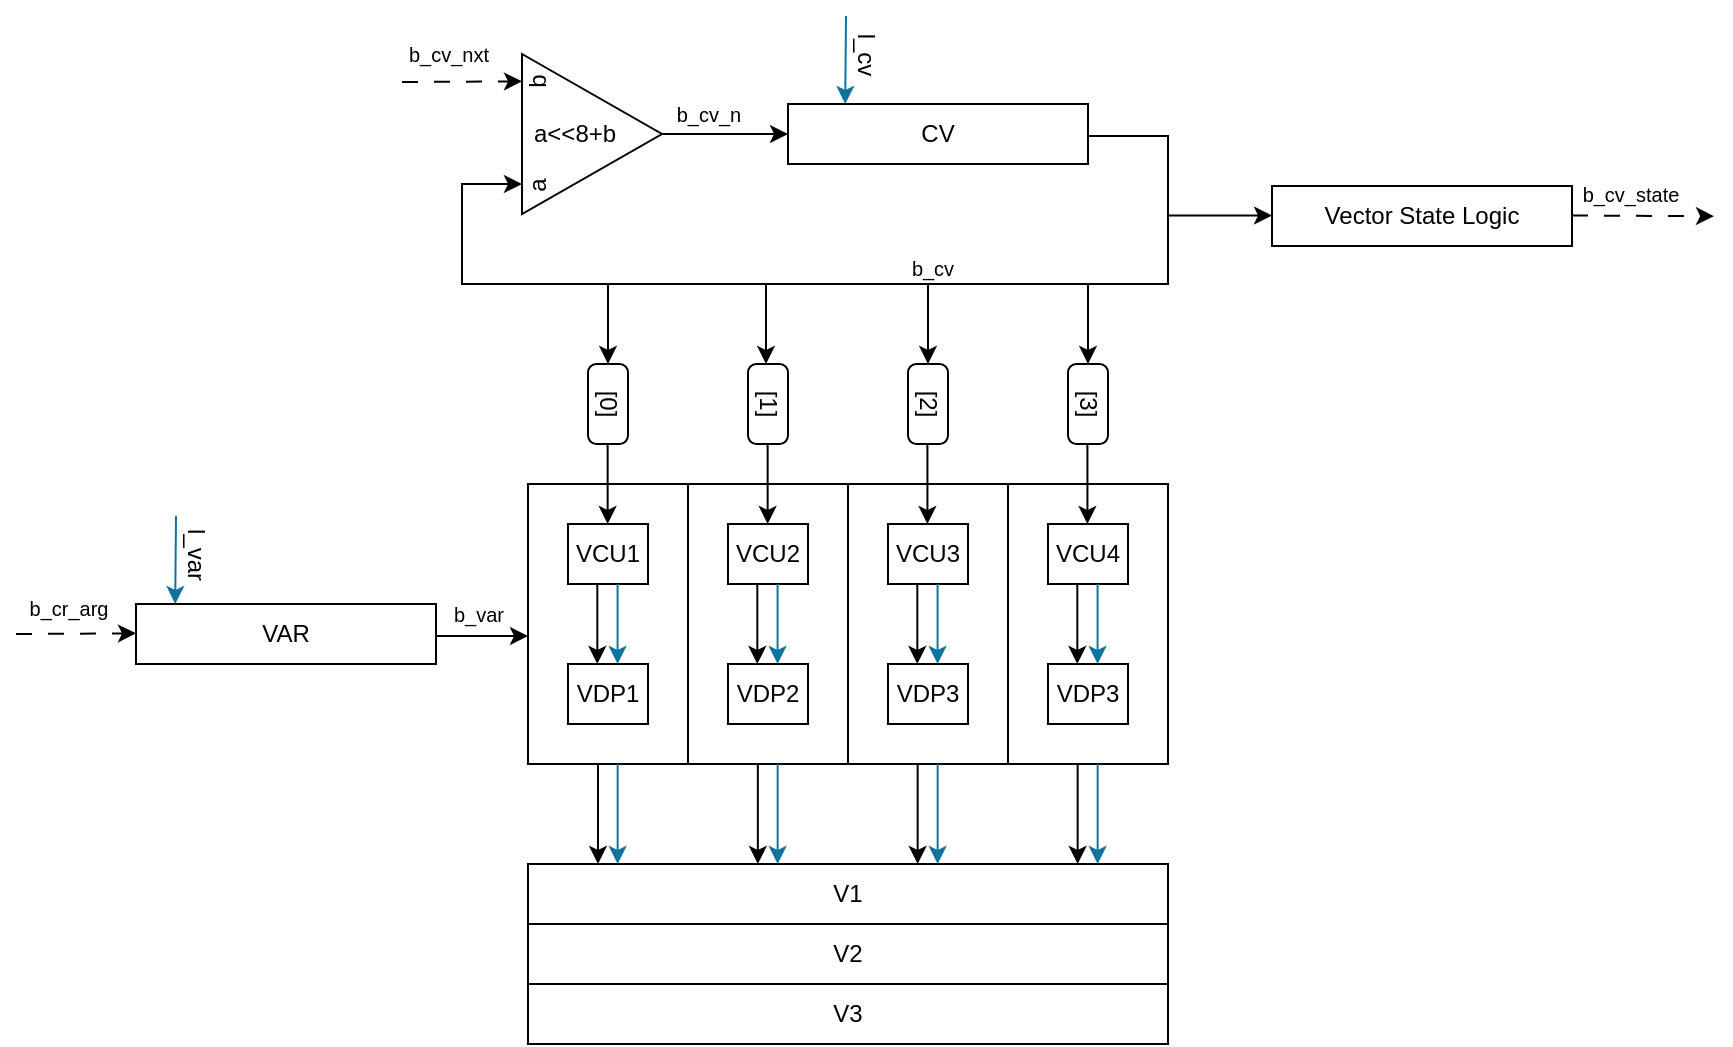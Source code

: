 <mxfile version="27.1.6">
  <diagram name="Страница — 1" id="LpHe3KDP8Z77FQkUrYrB">
    <mxGraphModel dx="2253" dy="751" grid="1" gridSize="10" guides="1" tooltips="1" connect="1" arrows="1" fold="1" page="1" pageScale="1" pageWidth="827" pageHeight="1169" math="0" shadow="0">
      <root>
        <mxCell id="0" />
        <mxCell id="1" parent="0" />
        <mxCell id="Z9-G-GGBYJeWqv8jU9CO-9" value="" style="rounded=0;whiteSpace=wrap;html=1;fillColor=none;" parent="1" vertex="1">
          <mxGeometry x="450" y="324" width="80" height="140" as="geometry" />
        </mxCell>
        <mxCell id="Z9-G-GGBYJeWqv8jU9CO-10" value="" style="rounded=0;whiteSpace=wrap;html=1;fillColor=none;" parent="1" vertex="1">
          <mxGeometry x="370" y="324" width="80" height="140" as="geometry" />
        </mxCell>
        <mxCell id="Z9-G-GGBYJeWqv8jU9CO-11" value="" style="rounded=0;whiteSpace=wrap;html=1;fillColor=none;" parent="1" vertex="1">
          <mxGeometry x="290" y="324" width="80" height="140" as="geometry" />
        </mxCell>
        <mxCell id="Z9-G-GGBYJeWqv8jU9CO-12" value="" style="rounded=0;whiteSpace=wrap;html=1;fillColor=none;" parent="1" vertex="1">
          <mxGeometry x="210" y="324" width="80" height="140" as="geometry" />
        </mxCell>
        <mxCell id="yZ-eCF2MLiVQnm3Lw3vG-1" value="V1" style="rounded=0;whiteSpace=wrap;html=1;rotation=0;" parent="1" vertex="1">
          <mxGeometry x="210" y="514" width="320" height="30" as="geometry" />
        </mxCell>
        <mxCell id="yZ-eCF2MLiVQnm3Lw3vG-2" value="V2" style="rounded=0;whiteSpace=wrap;html=1;rotation=0;" parent="1" vertex="1">
          <mxGeometry x="210" y="544" width="320" height="30" as="geometry" />
        </mxCell>
        <mxCell id="yZ-eCF2MLiVQnm3Lw3vG-3" value="V3" style="rounded=0;whiteSpace=wrap;html=1;rotation=0;" parent="1" vertex="1">
          <mxGeometry x="210" y="574" width="320" height="30" as="geometry" />
        </mxCell>
        <mxCell id="FnE4dlqL3HNTTlm_Iswo-1" value="CV" style="rounded=0;whiteSpace=wrap;html=1;rotation=0;" parent="1" vertex="1">
          <mxGeometry x="340" y="134" width="150" height="30" as="geometry" />
        </mxCell>
        <mxCell id="FnE4dlqL3HNTTlm_Iswo-6" value="" style="endArrow=classic;html=1;rounded=0;" parent="1" edge="1">
          <mxGeometry width="50" height="50" relative="1" as="geometry">
            <mxPoint x="250.0" y="224" as="sourcePoint" />
            <mxPoint x="250.0" y="264" as="targetPoint" />
          </mxGeometry>
        </mxCell>
        <mxCell id="FnE4dlqL3HNTTlm_Iswo-17" value="" style="endArrow=classic;html=1;rounded=0;startFill=0;sourcePerimeterSpacing=0;targetPerimeterSpacing=0;endFill=1;" parent="1" edge="1">
          <mxGeometry width="50" height="50" relative="1" as="geometry">
            <mxPoint x="490" y="150" as="sourcePoint" />
            <mxPoint x="207" y="174" as="targetPoint" />
            <Array as="points">
              <mxPoint x="530" y="150" />
              <mxPoint x="530" y="224" />
              <mxPoint x="177" y="224" />
              <mxPoint x="177" y="174" />
            </Array>
          </mxGeometry>
        </mxCell>
        <mxCell id="FnE4dlqL3HNTTlm_Iswo-18" value="&lt;font style=&quot;font-size: 10px;&quot;&gt;b_cv&lt;/font&gt;" style="text;html=1;align=center;verticalAlign=middle;resizable=0;points=[];autosize=1;strokeColor=none;fillColor=none;rotation=0;flipH=1;" parent="1" vertex="1">
          <mxGeometry x="392" y="201" width="40" height="30" as="geometry" />
        </mxCell>
        <mxCell id="FnE4dlqL3HNTTlm_Iswo-25" value="" style="endArrow=classic;html=1;rounded=0;" parent="1" edge="1">
          <mxGeometry width="50" height="50" relative="1" as="geometry">
            <mxPoint x="277" y="149" as="sourcePoint" />
            <mxPoint x="340" y="149" as="targetPoint" />
          </mxGeometry>
        </mxCell>
        <mxCell id="FnE4dlqL3HNTTlm_Iswo-26" value="a&amp;lt;&amp;lt;8+b" style="triangle;whiteSpace=wrap;html=1;align=left;spacingLeft=4;" parent="1" vertex="1">
          <mxGeometry x="207" y="109" width="70" height="80" as="geometry" />
        </mxCell>
        <mxCell id="FnE4dlqL3HNTTlm_Iswo-27" value="a" style="text;html=1;align=center;verticalAlign=middle;resizable=0;points=[];autosize=1;strokeColor=none;fillColor=none;rotation=-90;" parent="1" vertex="1">
          <mxGeometry x="200" y="160" width="30" height="30" as="geometry" />
        </mxCell>
        <mxCell id="FnE4dlqL3HNTTlm_Iswo-28" value="b" style="text;html=1;align=center;verticalAlign=middle;resizable=0;points=[];autosize=1;strokeColor=none;fillColor=none;rotation=-90;" parent="1" vertex="1">
          <mxGeometry x="200" y="108" width="30" height="30" as="geometry" />
        </mxCell>
        <mxCell id="FnE4dlqL3HNTTlm_Iswo-29" value="" style="endArrow=classic;html=1;rounded=0;dashed=1;dashPattern=8 8;" parent="1" edge="1">
          <mxGeometry width="50" height="50" relative="1" as="geometry">
            <mxPoint x="147" y="123" as="sourcePoint" />
            <mxPoint x="207" y="122.66" as="targetPoint" />
          </mxGeometry>
        </mxCell>
        <mxCell id="FnE4dlqL3HNTTlm_Iswo-30" value="&lt;font style=&quot;font-size: 10px;&quot;&gt;b_cv_nxt&lt;/font&gt;" style="text;html=1;align=center;verticalAlign=middle;resizable=0;points=[];autosize=1;strokeColor=none;fillColor=none;rotation=0;flipH=1;" parent="1" vertex="1">
          <mxGeometry x="140" y="94" width="60" height="30" as="geometry" />
        </mxCell>
        <mxCell id="FnE4dlqL3HNTTlm_Iswo-31" value="&lt;font style=&quot;font-size: 10px;&quot;&gt;b_cv_n&lt;/font&gt;" style="text;html=1;align=center;verticalAlign=middle;resizable=0;points=[];autosize=1;strokeColor=none;fillColor=none;rotation=0;flipH=1;" parent="1" vertex="1">
          <mxGeometry x="270" y="124" width="60" height="30" as="geometry" />
        </mxCell>
        <mxCell id="FnE4dlqL3HNTTlm_Iswo-32" value="Vector State Logic" style="rounded=0;whiteSpace=wrap;html=1;rotation=0;" parent="1" vertex="1">
          <mxGeometry x="582" y="175" width="150" height="30" as="geometry" />
        </mxCell>
        <mxCell id="FnE4dlqL3HNTTlm_Iswo-33" value="" style="endArrow=classic;html=1;rounded=0;dashed=1;dashPattern=8 8;" parent="1" edge="1">
          <mxGeometry width="50" height="50" relative="1" as="geometry">
            <mxPoint x="732" y="189.76" as="sourcePoint" />
            <mxPoint x="803" y="190.1" as="targetPoint" />
          </mxGeometry>
        </mxCell>
        <mxCell id="FnE4dlqL3HNTTlm_Iswo-34" value="&lt;font style=&quot;font-size: 10px;&quot;&gt;b_cv_state&lt;/font&gt;" style="text;html=1;align=center;verticalAlign=middle;resizable=0;points=[];autosize=1;strokeColor=none;fillColor=none;rotation=0;flipH=1;" parent="1" vertex="1">
          <mxGeometry x="726" y="164" width="70" height="30" as="geometry" />
        </mxCell>
        <mxCell id="FnE4dlqL3HNTTlm_Iswo-36" value="" style="endArrow=classic;html=1;rounded=0;" parent="1" edge="1">
          <mxGeometry width="50" height="50" relative="1" as="geometry">
            <mxPoint x="530" y="189.76" as="sourcePoint" />
            <mxPoint x="582" y="189.76" as="targetPoint" />
          </mxGeometry>
        </mxCell>
        <mxCell id="FnE4dlqL3HNTTlm_Iswo-37" value="" style="endArrow=classic;html=1;rounded=0;" parent="1" edge="1">
          <mxGeometry width="50" height="50" relative="1" as="geometry">
            <mxPoint x="329" y="224" as="sourcePoint" />
            <mxPoint x="329" y="264" as="targetPoint" />
          </mxGeometry>
        </mxCell>
        <mxCell id="FnE4dlqL3HNTTlm_Iswo-38" value="" style="endArrow=classic;html=1;rounded=0;" parent="1" edge="1">
          <mxGeometry width="50" height="50" relative="1" as="geometry">
            <mxPoint x="410" y="224" as="sourcePoint" />
            <mxPoint x="410" y="264" as="targetPoint" />
          </mxGeometry>
        </mxCell>
        <mxCell id="FnE4dlqL3HNTTlm_Iswo-39" value="" style="endArrow=classic;html=1;rounded=0;" parent="1" edge="1">
          <mxGeometry width="50" height="50" relative="1" as="geometry">
            <mxPoint x="490" y="224" as="sourcePoint" />
            <mxPoint x="490" y="264" as="targetPoint" />
          </mxGeometry>
        </mxCell>
        <mxCell id="FnE4dlqL3HNTTlm_Iswo-40" value="[0]" style="rounded=1;whiteSpace=wrap;html=1;arcSize=21;rotation=90;" parent="1" vertex="1">
          <mxGeometry x="230" y="274" width="40" height="20" as="geometry" />
        </mxCell>
        <mxCell id="FnE4dlqL3HNTTlm_Iswo-41" value="[1]" style="rounded=1;whiteSpace=wrap;html=1;arcSize=21;rotation=90;" parent="1" vertex="1">
          <mxGeometry x="310" y="274" width="40" height="20" as="geometry" />
        </mxCell>
        <mxCell id="FnE4dlqL3HNTTlm_Iswo-42" value="[2]" style="rounded=1;whiteSpace=wrap;html=1;arcSize=21;rotation=90;" parent="1" vertex="1">
          <mxGeometry x="390" y="274" width="40" height="20" as="geometry" />
        </mxCell>
        <mxCell id="FnE4dlqL3HNTTlm_Iswo-43" value="[3]" style="rounded=1;whiteSpace=wrap;html=1;arcSize=21;rotation=90;" parent="1" vertex="1">
          <mxGeometry x="470" y="274" width="40" height="20" as="geometry" />
        </mxCell>
        <mxCell id="FnE4dlqL3HNTTlm_Iswo-44" value="VCU1" style="rounded=0;whiteSpace=wrap;html=1;rotation=0;" parent="1" vertex="1">
          <mxGeometry x="230" y="344" width="40" height="30" as="geometry" />
        </mxCell>
        <mxCell id="FnE4dlqL3HNTTlm_Iswo-45" value="VCU2" style="rounded=0;whiteSpace=wrap;html=1;rotation=0;" parent="1" vertex="1">
          <mxGeometry x="310" y="344" width="40" height="30" as="geometry" />
        </mxCell>
        <mxCell id="FnE4dlqL3HNTTlm_Iswo-46" value="" style="endArrow=classic;html=1;rounded=0;" parent="1" edge="1">
          <mxGeometry width="50" height="50" relative="1" as="geometry">
            <mxPoint x="249.83" y="304" as="sourcePoint" />
            <mxPoint x="249.83" y="344" as="targetPoint" />
          </mxGeometry>
        </mxCell>
        <mxCell id="FnE4dlqL3HNTTlm_Iswo-47" value="" style="endArrow=classic;html=1;rounded=0;" parent="1" edge="1">
          <mxGeometry width="50" height="50" relative="1" as="geometry">
            <mxPoint x="329.83" y="304" as="sourcePoint" />
            <mxPoint x="329.83" y="344" as="targetPoint" />
          </mxGeometry>
        </mxCell>
        <mxCell id="FnE4dlqL3HNTTlm_Iswo-48" value="" style="endArrow=classic;html=1;rounded=0;" parent="1" edge="1">
          <mxGeometry width="50" height="50" relative="1" as="geometry">
            <mxPoint x="409.71" y="304" as="sourcePoint" />
            <mxPoint x="409.71" y="344" as="targetPoint" />
          </mxGeometry>
        </mxCell>
        <mxCell id="FnE4dlqL3HNTTlm_Iswo-49" value="VCU3" style="rounded=0;whiteSpace=wrap;html=1;rotation=0;" parent="1" vertex="1">
          <mxGeometry x="390" y="344" width="40" height="30" as="geometry" />
        </mxCell>
        <mxCell id="FnE4dlqL3HNTTlm_Iswo-51" value="" style="endArrow=classic;html=1;rounded=0;" parent="1" edge="1">
          <mxGeometry width="50" height="50" relative="1" as="geometry">
            <mxPoint x="489.71" y="304" as="sourcePoint" />
            <mxPoint x="489.71" y="344" as="targetPoint" />
          </mxGeometry>
        </mxCell>
        <mxCell id="FnE4dlqL3HNTTlm_Iswo-52" value="VCU4" style="rounded=0;whiteSpace=wrap;html=1;rotation=0;" parent="1" vertex="1">
          <mxGeometry x="470" y="344" width="40" height="30" as="geometry" />
        </mxCell>
        <mxCell id="Z9-G-GGBYJeWqv8jU9CO-1" value="VDP1" style="rounded=0;whiteSpace=wrap;html=1;rotation=0;" parent="1" vertex="1">
          <mxGeometry x="230" y="414" width="40" height="30" as="geometry" />
        </mxCell>
        <mxCell id="Z9-G-GGBYJeWqv8jU9CO-2" value="VDP2" style="rounded=0;whiteSpace=wrap;html=1;rotation=0;" parent="1" vertex="1">
          <mxGeometry x="310" y="414" width="40" height="30" as="geometry" />
        </mxCell>
        <mxCell id="Z9-G-GGBYJeWqv8jU9CO-3" value="VDP3" style="rounded=0;whiteSpace=wrap;html=1;rotation=0;" parent="1" vertex="1">
          <mxGeometry x="390" y="414" width="40" height="30" as="geometry" />
        </mxCell>
        <mxCell id="Z9-G-GGBYJeWqv8jU9CO-4" value="" style="endArrow=classic;html=1;rounded=0;" parent="1" edge="1">
          <mxGeometry width="50" height="50" relative="1" as="geometry">
            <mxPoint x="244.66" y="374" as="sourcePoint" />
            <mxPoint x="244.66" y="414" as="targetPoint" />
          </mxGeometry>
        </mxCell>
        <mxCell id="Z9-G-GGBYJeWqv8jU9CO-5" value="" style="endArrow=classic;html=1;rounded=0;" parent="1" edge="1">
          <mxGeometry width="50" height="50" relative="1" as="geometry">
            <mxPoint x="324.66" y="374" as="sourcePoint" />
            <mxPoint x="324.66" y="414" as="targetPoint" />
          </mxGeometry>
        </mxCell>
        <mxCell id="Z9-G-GGBYJeWqv8jU9CO-6" value="" style="endArrow=classic;html=1;rounded=0;" parent="1" edge="1">
          <mxGeometry width="50" height="50" relative="1" as="geometry">
            <mxPoint x="404.66" y="374" as="sourcePoint" />
            <mxPoint x="404.66" y="414" as="targetPoint" />
          </mxGeometry>
        </mxCell>
        <mxCell id="Z9-G-GGBYJeWqv8jU9CO-7" value="VDP3" style="rounded=0;whiteSpace=wrap;html=1;rotation=0;" parent="1" vertex="1">
          <mxGeometry x="470" y="414" width="40" height="30" as="geometry" />
        </mxCell>
        <mxCell id="Z9-G-GGBYJeWqv8jU9CO-8" value="" style="endArrow=classic;html=1;rounded=0;" parent="1" edge="1">
          <mxGeometry width="50" height="50" relative="1" as="geometry">
            <mxPoint x="484.66" y="374" as="sourcePoint" />
            <mxPoint x="484.66" y="414" as="targetPoint" />
          </mxGeometry>
        </mxCell>
        <mxCell id="Z9-G-GGBYJeWqv8jU9CO-13" value="" style="endArrow=classic;html=1;rounded=0;" parent="1" edge="1">
          <mxGeometry width="50" height="50" relative="1" as="geometry">
            <mxPoint x="245" y="464" as="sourcePoint" />
            <mxPoint x="245" y="514" as="targetPoint" />
          </mxGeometry>
        </mxCell>
        <mxCell id="Z9-G-GGBYJeWqv8jU9CO-14" value="" style="endArrow=classic;html=1;rounded=0;" parent="1" edge="1">
          <mxGeometry width="50" height="50" relative="1" as="geometry">
            <mxPoint x="324.92" y="464" as="sourcePoint" />
            <mxPoint x="324.92" y="514" as="targetPoint" />
          </mxGeometry>
        </mxCell>
        <mxCell id="Z9-G-GGBYJeWqv8jU9CO-15" value="" style="endArrow=classic;html=1;rounded=0;" parent="1" edge="1">
          <mxGeometry width="50" height="50" relative="1" as="geometry">
            <mxPoint x="404.83" y="464" as="sourcePoint" />
            <mxPoint x="404.83" y="514" as="targetPoint" />
          </mxGeometry>
        </mxCell>
        <mxCell id="Z9-G-GGBYJeWqv8jU9CO-16" value="" style="endArrow=classic;html=1;rounded=0;" parent="1" edge="1">
          <mxGeometry width="50" height="50" relative="1" as="geometry">
            <mxPoint x="484.83" y="464" as="sourcePoint" />
            <mxPoint x="484.83" y="514" as="targetPoint" />
          </mxGeometry>
        </mxCell>
        <mxCell id="Z9-G-GGBYJeWqv8jU9CO-17" value="" style="endArrow=classic;html=1;rounded=0;fillColor=#b1ddf0;strokeColor=#10739e;" parent="1" edge="1">
          <mxGeometry width="50" height="50" relative="1" as="geometry">
            <mxPoint x="414.83" y="464" as="sourcePoint" />
            <mxPoint x="414.83" y="514" as="targetPoint" />
          </mxGeometry>
        </mxCell>
        <mxCell id="Z9-G-GGBYJeWqv8jU9CO-18" value="" style="endArrow=classic;html=1;rounded=0;fillColor=#b1ddf0;strokeColor=#10739e;" parent="1" edge="1">
          <mxGeometry width="50" height="50" relative="1" as="geometry">
            <mxPoint x="494.83" y="464" as="sourcePoint" />
            <mxPoint x="494.83" y="514" as="targetPoint" />
          </mxGeometry>
        </mxCell>
        <mxCell id="Z9-G-GGBYJeWqv8jU9CO-19" value="" style="endArrow=classic;html=1;rounded=0;fillColor=#b1ddf0;strokeColor=#10739e;" parent="1" edge="1">
          <mxGeometry width="50" height="50" relative="1" as="geometry">
            <mxPoint x="334.83" y="464" as="sourcePoint" />
            <mxPoint x="334.83" y="514" as="targetPoint" />
          </mxGeometry>
        </mxCell>
        <mxCell id="Z9-G-GGBYJeWqv8jU9CO-20" value="" style="endArrow=classic;html=1;rounded=0;fillColor=#b1ddf0;strokeColor=#10739e;" parent="1" edge="1">
          <mxGeometry width="50" height="50" relative="1" as="geometry">
            <mxPoint x="254.83" y="464" as="sourcePoint" />
            <mxPoint x="254.83" y="514" as="targetPoint" />
          </mxGeometry>
        </mxCell>
        <mxCell id="Z9-G-GGBYJeWqv8jU9CO-22" value="" style="endArrow=classic;html=1;rounded=0;fillColor=#b1ddf0;strokeColor=#10739e;" parent="1" edge="1">
          <mxGeometry width="50" height="50" relative="1" as="geometry">
            <mxPoint x="254.8" y="374" as="sourcePoint" />
            <mxPoint x="254.8" y="414" as="targetPoint" />
          </mxGeometry>
        </mxCell>
        <mxCell id="Z9-G-GGBYJeWqv8jU9CO-24" value="" style="endArrow=classic;html=1;rounded=0;fillColor=#b1ddf0;strokeColor=#10739e;" parent="1" edge="1">
          <mxGeometry width="50" height="50" relative="1" as="geometry">
            <mxPoint x="334.8" y="374" as="sourcePoint" />
            <mxPoint x="334.8" y="414" as="targetPoint" />
          </mxGeometry>
        </mxCell>
        <mxCell id="Z9-G-GGBYJeWqv8jU9CO-25" value="" style="endArrow=classic;html=1;rounded=0;fillColor=#b1ddf0;strokeColor=#10739e;" parent="1" edge="1">
          <mxGeometry width="50" height="50" relative="1" as="geometry">
            <mxPoint x="414.8" y="374" as="sourcePoint" />
            <mxPoint x="414.8" y="414" as="targetPoint" />
          </mxGeometry>
        </mxCell>
        <mxCell id="Z9-G-GGBYJeWqv8jU9CO-26" value="" style="endArrow=classic;html=1;rounded=0;fillColor=#b1ddf0;strokeColor=#10739e;" parent="1" edge="1">
          <mxGeometry width="50" height="50" relative="1" as="geometry">
            <mxPoint x="494.8" y="374" as="sourcePoint" />
            <mxPoint x="494.8" y="414" as="targetPoint" />
          </mxGeometry>
        </mxCell>
        <mxCell id="3Y_U-4JXCU0dG_TRyWVQ-2" value="" style="endArrow=classic;html=1;rounded=0;fillColor=#b1ddf0;strokeColor=#10739e;startArrow=none;startFill=0;" parent="1" edge="1">
          <mxGeometry width="50" height="50" relative="1" as="geometry">
            <mxPoint x="369" y="90" as="sourcePoint" />
            <mxPoint x="368.6" y="134" as="targetPoint" />
          </mxGeometry>
        </mxCell>
        <mxCell id="3Y_U-4JXCU0dG_TRyWVQ-3" value="l_cv" style="text;html=1;align=center;verticalAlign=middle;resizable=0;points=[];autosize=1;strokeColor=none;fillColor=none;rotation=90;" parent="1" vertex="1">
          <mxGeometry x="359" y="94" width="40" height="30" as="geometry" />
        </mxCell>
        <mxCell id="0tW4kV9gEA8i5A50L42Y-1" value="" style="endArrow=classic;html=1;rounded=0;dashed=1;dashPattern=8 8;" edge="1" parent="1">
          <mxGeometry width="50" height="50" relative="1" as="geometry">
            <mxPoint x="-46" y="399" as="sourcePoint" />
            <mxPoint x="14" y="398.66" as="targetPoint" />
          </mxGeometry>
        </mxCell>
        <mxCell id="0tW4kV9gEA8i5A50L42Y-2" value="&lt;font style=&quot;font-size: 10px;&quot;&gt;b_cr_arg&lt;/font&gt;" style="text;html=1;align=center;verticalAlign=middle;resizable=0;points=[];autosize=1;strokeColor=none;fillColor=none;rotation=0;flipH=1;" vertex="1" parent="1">
          <mxGeometry x="-50" y="371" width="60" height="30" as="geometry" />
        </mxCell>
        <mxCell id="0tW4kV9gEA8i5A50L42Y-3" value="VAR" style="rounded=0;whiteSpace=wrap;html=1;rotation=0;" vertex="1" parent="1">
          <mxGeometry x="14" y="384" width="150" height="30" as="geometry" />
        </mxCell>
        <mxCell id="0tW4kV9gEA8i5A50L42Y-4" value="" style="endArrow=classic;html=1;rounded=0;fillColor=#b1ddf0;strokeColor=#10739e;startArrow=none;startFill=0;" edge="1" parent="1">
          <mxGeometry width="50" height="50" relative="1" as="geometry">
            <mxPoint x="34" y="340" as="sourcePoint" />
            <mxPoint x="33.6" y="384" as="targetPoint" />
          </mxGeometry>
        </mxCell>
        <mxCell id="0tW4kV9gEA8i5A50L42Y-5" value="l_var" style="text;html=1;align=center;verticalAlign=middle;resizable=0;points=[];autosize=1;strokeColor=none;fillColor=none;rotation=90;" vertex="1" parent="1">
          <mxGeometry x="19" y="344" width="50" height="30" as="geometry" />
        </mxCell>
        <mxCell id="0tW4kV9gEA8i5A50L42Y-6" value="" style="endArrow=classic;html=1;rounded=0;" edge="1" parent="1">
          <mxGeometry width="50" height="50" relative="1" as="geometry">
            <mxPoint x="164" y="400" as="sourcePoint" />
            <mxPoint x="210" y="400" as="targetPoint" />
          </mxGeometry>
        </mxCell>
        <mxCell id="0tW4kV9gEA8i5A50L42Y-7" value="&lt;font style=&quot;font-size: 10px;&quot;&gt;b_var&lt;/font&gt;" style="text;html=1;align=center;verticalAlign=middle;resizable=0;points=[];autosize=1;strokeColor=none;fillColor=none;rotation=0;flipH=1;" vertex="1" parent="1">
          <mxGeometry x="160" y="374" width="50" height="30" as="geometry" />
        </mxCell>
      </root>
    </mxGraphModel>
  </diagram>
</mxfile>
